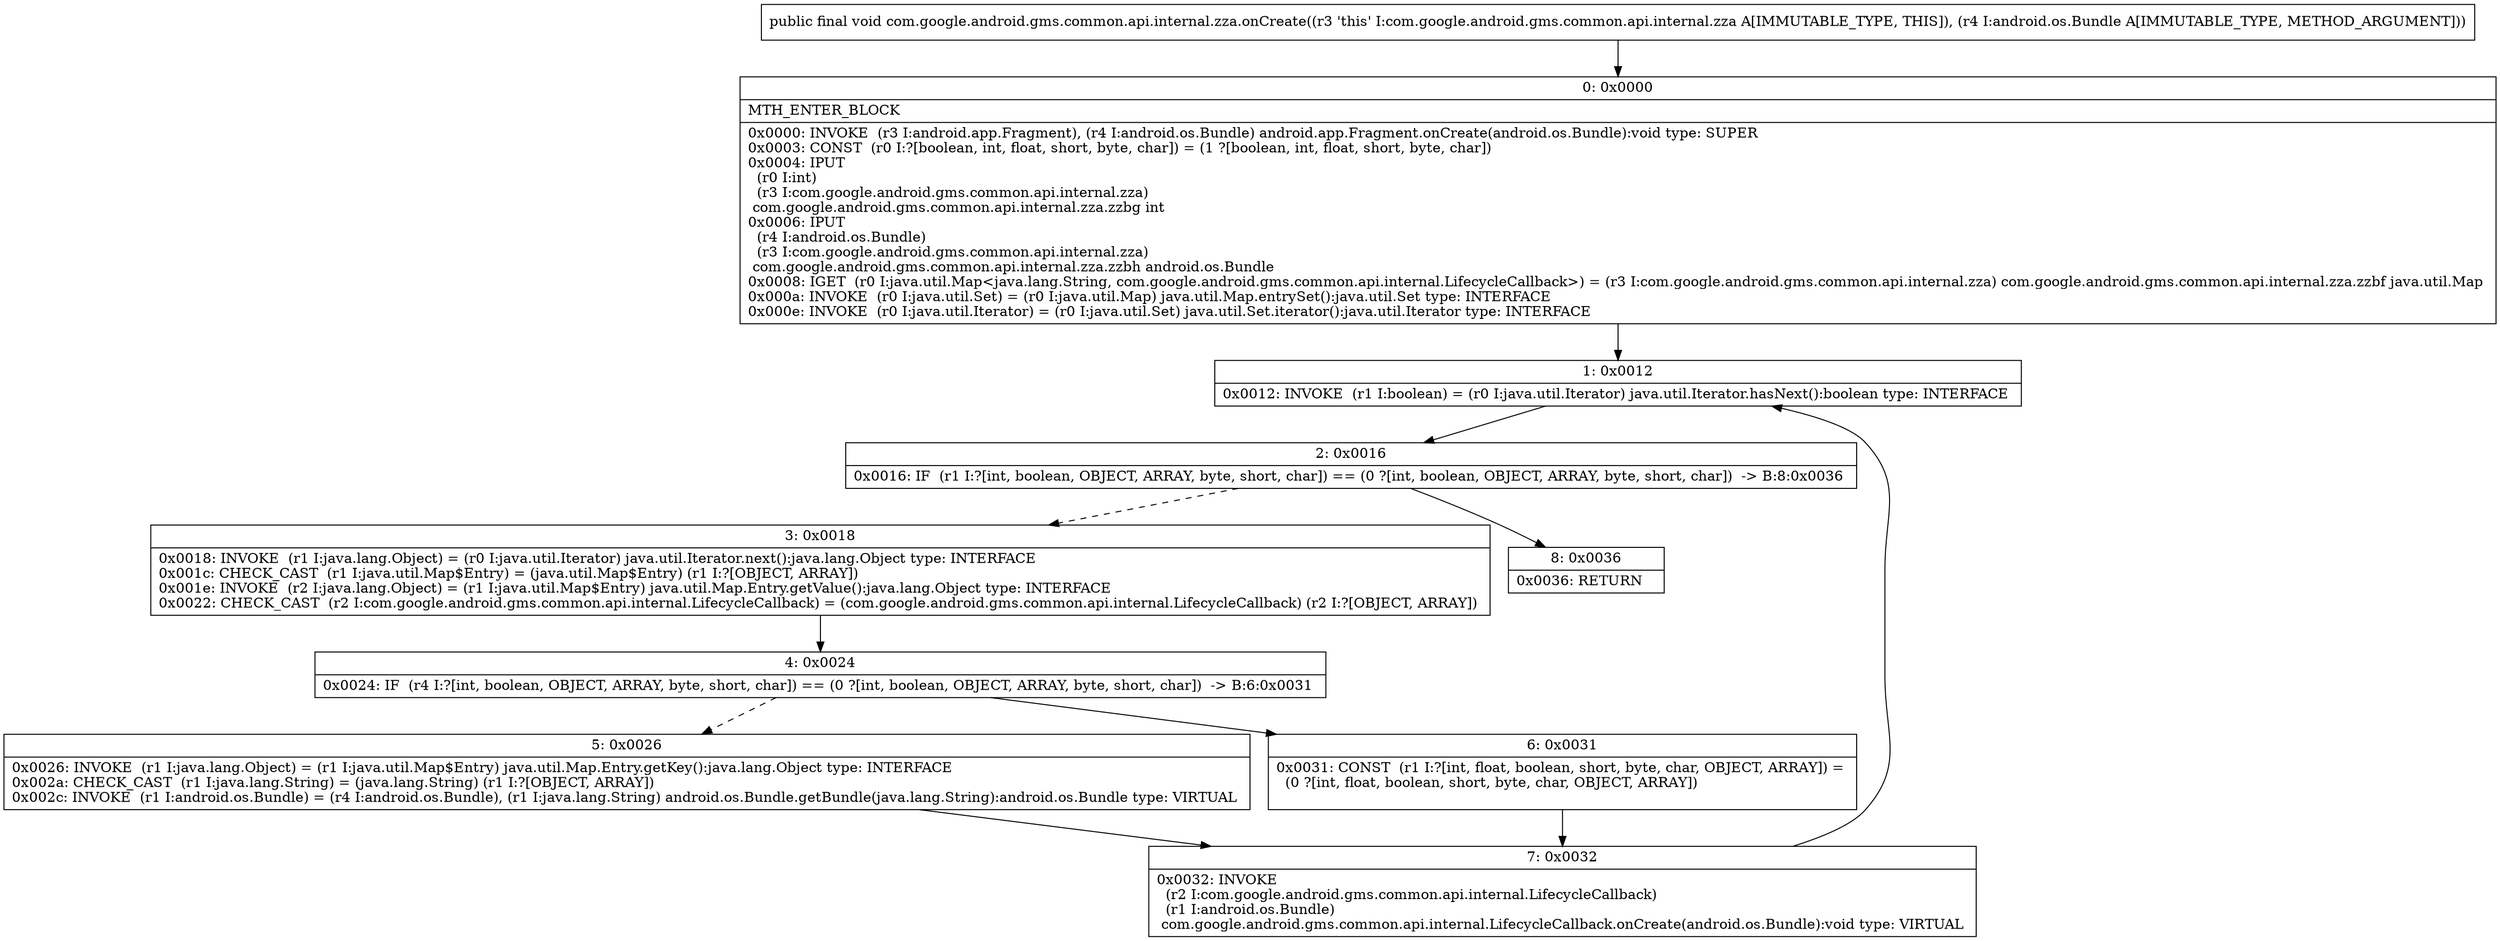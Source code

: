 digraph "CFG forcom.google.android.gms.common.api.internal.zza.onCreate(Landroid\/os\/Bundle;)V" {
Node_0 [shape=record,label="{0\:\ 0x0000|MTH_ENTER_BLOCK\l|0x0000: INVOKE  (r3 I:android.app.Fragment), (r4 I:android.os.Bundle) android.app.Fragment.onCreate(android.os.Bundle):void type: SUPER \l0x0003: CONST  (r0 I:?[boolean, int, float, short, byte, char]) = (1 ?[boolean, int, float, short, byte, char]) \l0x0004: IPUT  \l  (r0 I:int)\l  (r3 I:com.google.android.gms.common.api.internal.zza)\l com.google.android.gms.common.api.internal.zza.zzbg int \l0x0006: IPUT  \l  (r4 I:android.os.Bundle)\l  (r3 I:com.google.android.gms.common.api.internal.zza)\l com.google.android.gms.common.api.internal.zza.zzbh android.os.Bundle \l0x0008: IGET  (r0 I:java.util.Map\<java.lang.String, com.google.android.gms.common.api.internal.LifecycleCallback\>) = (r3 I:com.google.android.gms.common.api.internal.zza) com.google.android.gms.common.api.internal.zza.zzbf java.util.Map \l0x000a: INVOKE  (r0 I:java.util.Set) = (r0 I:java.util.Map) java.util.Map.entrySet():java.util.Set type: INTERFACE \l0x000e: INVOKE  (r0 I:java.util.Iterator) = (r0 I:java.util.Set) java.util.Set.iterator():java.util.Iterator type: INTERFACE \l}"];
Node_1 [shape=record,label="{1\:\ 0x0012|0x0012: INVOKE  (r1 I:boolean) = (r0 I:java.util.Iterator) java.util.Iterator.hasNext():boolean type: INTERFACE \l}"];
Node_2 [shape=record,label="{2\:\ 0x0016|0x0016: IF  (r1 I:?[int, boolean, OBJECT, ARRAY, byte, short, char]) == (0 ?[int, boolean, OBJECT, ARRAY, byte, short, char])  \-\> B:8:0x0036 \l}"];
Node_3 [shape=record,label="{3\:\ 0x0018|0x0018: INVOKE  (r1 I:java.lang.Object) = (r0 I:java.util.Iterator) java.util.Iterator.next():java.lang.Object type: INTERFACE \l0x001c: CHECK_CAST  (r1 I:java.util.Map$Entry) = (java.util.Map$Entry) (r1 I:?[OBJECT, ARRAY]) \l0x001e: INVOKE  (r2 I:java.lang.Object) = (r1 I:java.util.Map$Entry) java.util.Map.Entry.getValue():java.lang.Object type: INTERFACE \l0x0022: CHECK_CAST  (r2 I:com.google.android.gms.common.api.internal.LifecycleCallback) = (com.google.android.gms.common.api.internal.LifecycleCallback) (r2 I:?[OBJECT, ARRAY]) \l}"];
Node_4 [shape=record,label="{4\:\ 0x0024|0x0024: IF  (r4 I:?[int, boolean, OBJECT, ARRAY, byte, short, char]) == (0 ?[int, boolean, OBJECT, ARRAY, byte, short, char])  \-\> B:6:0x0031 \l}"];
Node_5 [shape=record,label="{5\:\ 0x0026|0x0026: INVOKE  (r1 I:java.lang.Object) = (r1 I:java.util.Map$Entry) java.util.Map.Entry.getKey():java.lang.Object type: INTERFACE \l0x002a: CHECK_CAST  (r1 I:java.lang.String) = (java.lang.String) (r1 I:?[OBJECT, ARRAY]) \l0x002c: INVOKE  (r1 I:android.os.Bundle) = (r4 I:android.os.Bundle), (r1 I:java.lang.String) android.os.Bundle.getBundle(java.lang.String):android.os.Bundle type: VIRTUAL \l}"];
Node_6 [shape=record,label="{6\:\ 0x0031|0x0031: CONST  (r1 I:?[int, float, boolean, short, byte, char, OBJECT, ARRAY]) = \l  (0 ?[int, float, boolean, short, byte, char, OBJECT, ARRAY])\l \l}"];
Node_7 [shape=record,label="{7\:\ 0x0032|0x0032: INVOKE  \l  (r2 I:com.google.android.gms.common.api.internal.LifecycleCallback)\l  (r1 I:android.os.Bundle)\l com.google.android.gms.common.api.internal.LifecycleCallback.onCreate(android.os.Bundle):void type: VIRTUAL \l}"];
Node_8 [shape=record,label="{8\:\ 0x0036|0x0036: RETURN   \l}"];
MethodNode[shape=record,label="{public final void com.google.android.gms.common.api.internal.zza.onCreate((r3 'this' I:com.google.android.gms.common.api.internal.zza A[IMMUTABLE_TYPE, THIS]), (r4 I:android.os.Bundle A[IMMUTABLE_TYPE, METHOD_ARGUMENT])) }"];
MethodNode -> Node_0;
Node_0 -> Node_1;
Node_1 -> Node_2;
Node_2 -> Node_3[style=dashed];
Node_2 -> Node_8;
Node_3 -> Node_4;
Node_4 -> Node_5[style=dashed];
Node_4 -> Node_6;
Node_5 -> Node_7;
Node_6 -> Node_7;
Node_7 -> Node_1;
}

